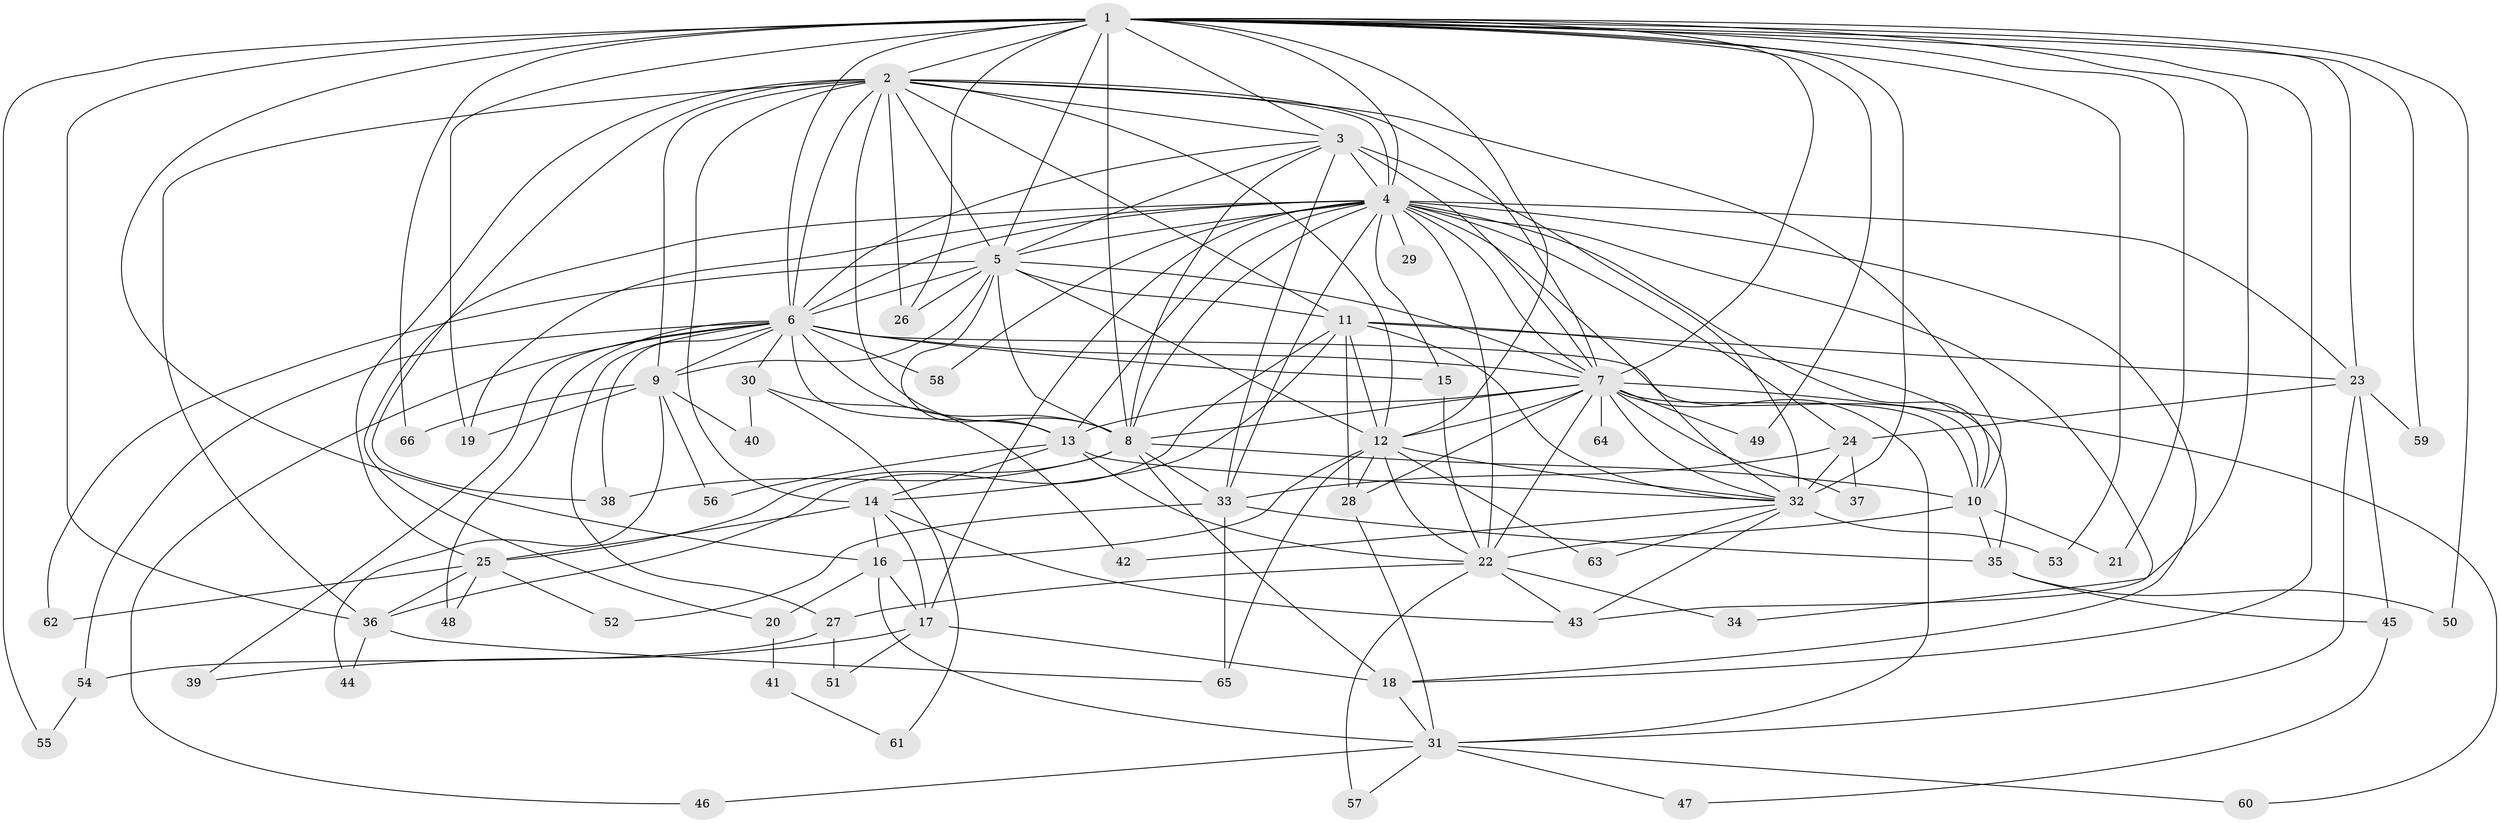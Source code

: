 // original degree distribution, {18: 0.007575757575757576, 21: 0.015151515151515152, 23: 0.015151515151515152, 20: 0.007575757575757576, 26: 0.007575757575757576, 16: 0.007575757575757576, 24: 0.015151515151515152, 7: 0.022727272727272728, 3: 0.18181818181818182, 8: 0.015151515151515152, 6: 0.030303030303030304, 9: 0.015151515151515152, 4: 0.06060606060606061, 5: 0.05303030303030303, 2: 0.5454545454545454}
// Generated by graph-tools (version 1.1) at 2025/34/03/09/25 02:34:42]
// undirected, 66 vertices, 181 edges
graph export_dot {
graph [start="1"]
  node [color=gray90,style=filled];
  1;
  2;
  3;
  4;
  5;
  6;
  7;
  8;
  9;
  10;
  11;
  12;
  13;
  14;
  15;
  16;
  17;
  18;
  19;
  20;
  21;
  22;
  23;
  24;
  25;
  26;
  27;
  28;
  29;
  30;
  31;
  32;
  33;
  34;
  35;
  36;
  37;
  38;
  39;
  40;
  41;
  42;
  43;
  44;
  45;
  46;
  47;
  48;
  49;
  50;
  51;
  52;
  53;
  54;
  55;
  56;
  57;
  58;
  59;
  60;
  61;
  62;
  63;
  64;
  65;
  66;
  1 -- 2 [weight=4.0];
  1 -- 3 [weight=3.0];
  1 -- 4 [weight=2.0];
  1 -- 5 [weight=2.0];
  1 -- 6 [weight=2.0];
  1 -- 7 [weight=2.0];
  1 -- 8 [weight=3.0];
  1 -- 12 [weight=1.0];
  1 -- 16 [weight=1.0];
  1 -- 18 [weight=1.0];
  1 -- 19 [weight=1.0];
  1 -- 21 [weight=1.0];
  1 -- 23 [weight=1.0];
  1 -- 26 [weight=1.0];
  1 -- 32 [weight=1.0];
  1 -- 36 [weight=2.0];
  1 -- 43 [weight=1.0];
  1 -- 49 [weight=1.0];
  1 -- 50 [weight=1.0];
  1 -- 53 [weight=1.0];
  1 -- 55 [weight=1.0];
  1 -- 59 [weight=1.0];
  1 -- 66 [weight=1.0];
  2 -- 3 [weight=2.0];
  2 -- 4 [weight=3.0];
  2 -- 5 [weight=3.0];
  2 -- 6 [weight=2.0];
  2 -- 7 [weight=2.0];
  2 -- 8 [weight=2.0];
  2 -- 9 [weight=1.0];
  2 -- 10 [weight=1.0];
  2 -- 11 [weight=2.0];
  2 -- 12 [weight=1.0];
  2 -- 14 [weight=5.0];
  2 -- 25 [weight=1.0];
  2 -- 26 [weight=1.0];
  2 -- 36 [weight=6.0];
  2 -- 38 [weight=1.0];
  3 -- 4 [weight=1.0];
  3 -- 5 [weight=2.0];
  3 -- 6 [weight=1.0];
  3 -- 7 [weight=2.0];
  3 -- 8 [weight=1.0];
  3 -- 32 [weight=10.0];
  3 -- 33 [weight=1.0];
  4 -- 5 [weight=1.0];
  4 -- 6 [weight=1.0];
  4 -- 7 [weight=1.0];
  4 -- 8 [weight=1.0];
  4 -- 10 [weight=1.0];
  4 -- 13 [weight=1.0];
  4 -- 15 [weight=1.0];
  4 -- 17 [weight=1.0];
  4 -- 18 [weight=1.0];
  4 -- 19 [weight=1.0];
  4 -- 20 [weight=1.0];
  4 -- 22 [weight=1.0];
  4 -- 23 [weight=1.0];
  4 -- 24 [weight=1.0];
  4 -- 29 [weight=1.0];
  4 -- 32 [weight=1.0];
  4 -- 33 [weight=1.0];
  4 -- 34 [weight=1.0];
  4 -- 58 [weight=1.0];
  5 -- 6 [weight=1.0];
  5 -- 7 [weight=1.0];
  5 -- 8 [weight=1.0];
  5 -- 9 [weight=1.0];
  5 -- 11 [weight=1.0];
  5 -- 12 [weight=1.0];
  5 -- 13 [weight=1.0];
  5 -- 26 [weight=1.0];
  5 -- 62 [weight=1.0];
  6 -- 7 [weight=1.0];
  6 -- 8 [weight=2.0];
  6 -- 9 [weight=1.0];
  6 -- 10 [weight=1.0];
  6 -- 13 [weight=1.0];
  6 -- 15 [weight=1.0];
  6 -- 27 [weight=1.0];
  6 -- 30 [weight=1.0];
  6 -- 38 [weight=1.0];
  6 -- 39 [weight=1.0];
  6 -- 46 [weight=1.0];
  6 -- 48 [weight=1.0];
  6 -- 54 [weight=1.0];
  6 -- 58 [weight=1.0];
  7 -- 8 [weight=1.0];
  7 -- 10 [weight=1.0];
  7 -- 12 [weight=1.0];
  7 -- 13 [weight=1.0];
  7 -- 22 [weight=1.0];
  7 -- 28 [weight=1.0];
  7 -- 31 [weight=1.0];
  7 -- 32 [weight=3.0];
  7 -- 37 [weight=1.0];
  7 -- 49 [weight=1.0];
  7 -- 60 [weight=1.0];
  7 -- 64 [weight=1.0];
  8 -- 10 [weight=6.0];
  8 -- 18 [weight=1.0];
  8 -- 25 [weight=2.0];
  8 -- 33 [weight=1.0];
  8 -- 38 [weight=1.0];
  9 -- 19 [weight=1.0];
  9 -- 40 [weight=1.0];
  9 -- 44 [weight=1.0];
  9 -- 56 [weight=1.0];
  9 -- 66 [weight=1.0];
  10 -- 21 [weight=2.0];
  10 -- 22 [weight=1.0];
  10 -- 35 [weight=1.0];
  11 -- 12 [weight=1.0];
  11 -- 14 [weight=1.0];
  11 -- 23 [weight=2.0];
  11 -- 28 [weight=2.0];
  11 -- 32 [weight=1.0];
  11 -- 35 [weight=1.0];
  11 -- 36 [weight=2.0];
  12 -- 16 [weight=1.0];
  12 -- 22 [weight=1.0];
  12 -- 28 [weight=1.0];
  12 -- 32 [weight=1.0];
  12 -- 63 [weight=1.0];
  12 -- 65 [weight=1.0];
  13 -- 14 [weight=2.0];
  13 -- 22 [weight=1.0];
  13 -- 32 [weight=2.0];
  13 -- 56 [weight=1.0];
  14 -- 16 [weight=1.0];
  14 -- 17 [weight=1.0];
  14 -- 25 [weight=1.0];
  14 -- 43 [weight=1.0];
  15 -- 22 [weight=1.0];
  16 -- 17 [weight=1.0];
  16 -- 20 [weight=1.0];
  16 -- 31 [weight=1.0];
  17 -- 18 [weight=1.0];
  17 -- 39 [weight=1.0];
  17 -- 51 [weight=1.0];
  18 -- 31 [weight=1.0];
  20 -- 41 [weight=1.0];
  22 -- 27 [weight=1.0];
  22 -- 34 [weight=1.0];
  22 -- 43 [weight=1.0];
  22 -- 57 [weight=1.0];
  23 -- 24 [weight=1.0];
  23 -- 31 [weight=1.0];
  23 -- 45 [weight=1.0];
  23 -- 59 [weight=1.0];
  24 -- 32 [weight=1.0];
  24 -- 33 [weight=1.0];
  24 -- 37 [weight=1.0];
  25 -- 36 [weight=1.0];
  25 -- 48 [weight=1.0];
  25 -- 52 [weight=1.0];
  25 -- 62 [weight=1.0];
  27 -- 51 [weight=1.0];
  27 -- 54 [weight=1.0];
  28 -- 31 [weight=1.0];
  30 -- 40 [weight=1.0];
  30 -- 42 [weight=1.0];
  30 -- 61 [weight=1.0];
  31 -- 46 [weight=1.0];
  31 -- 47 [weight=1.0];
  31 -- 57 [weight=1.0];
  31 -- 60 [weight=1.0];
  32 -- 42 [weight=1.0];
  32 -- 43 [weight=1.0];
  32 -- 53 [weight=1.0];
  32 -- 63 [weight=1.0];
  33 -- 35 [weight=1.0];
  33 -- 52 [weight=1.0];
  33 -- 65 [weight=1.0];
  35 -- 45 [weight=1.0];
  35 -- 50 [weight=1.0];
  36 -- 44 [weight=1.0];
  36 -- 65 [weight=1.0];
  41 -- 61 [weight=1.0];
  45 -- 47 [weight=1.0];
  54 -- 55 [weight=1.0];
}
